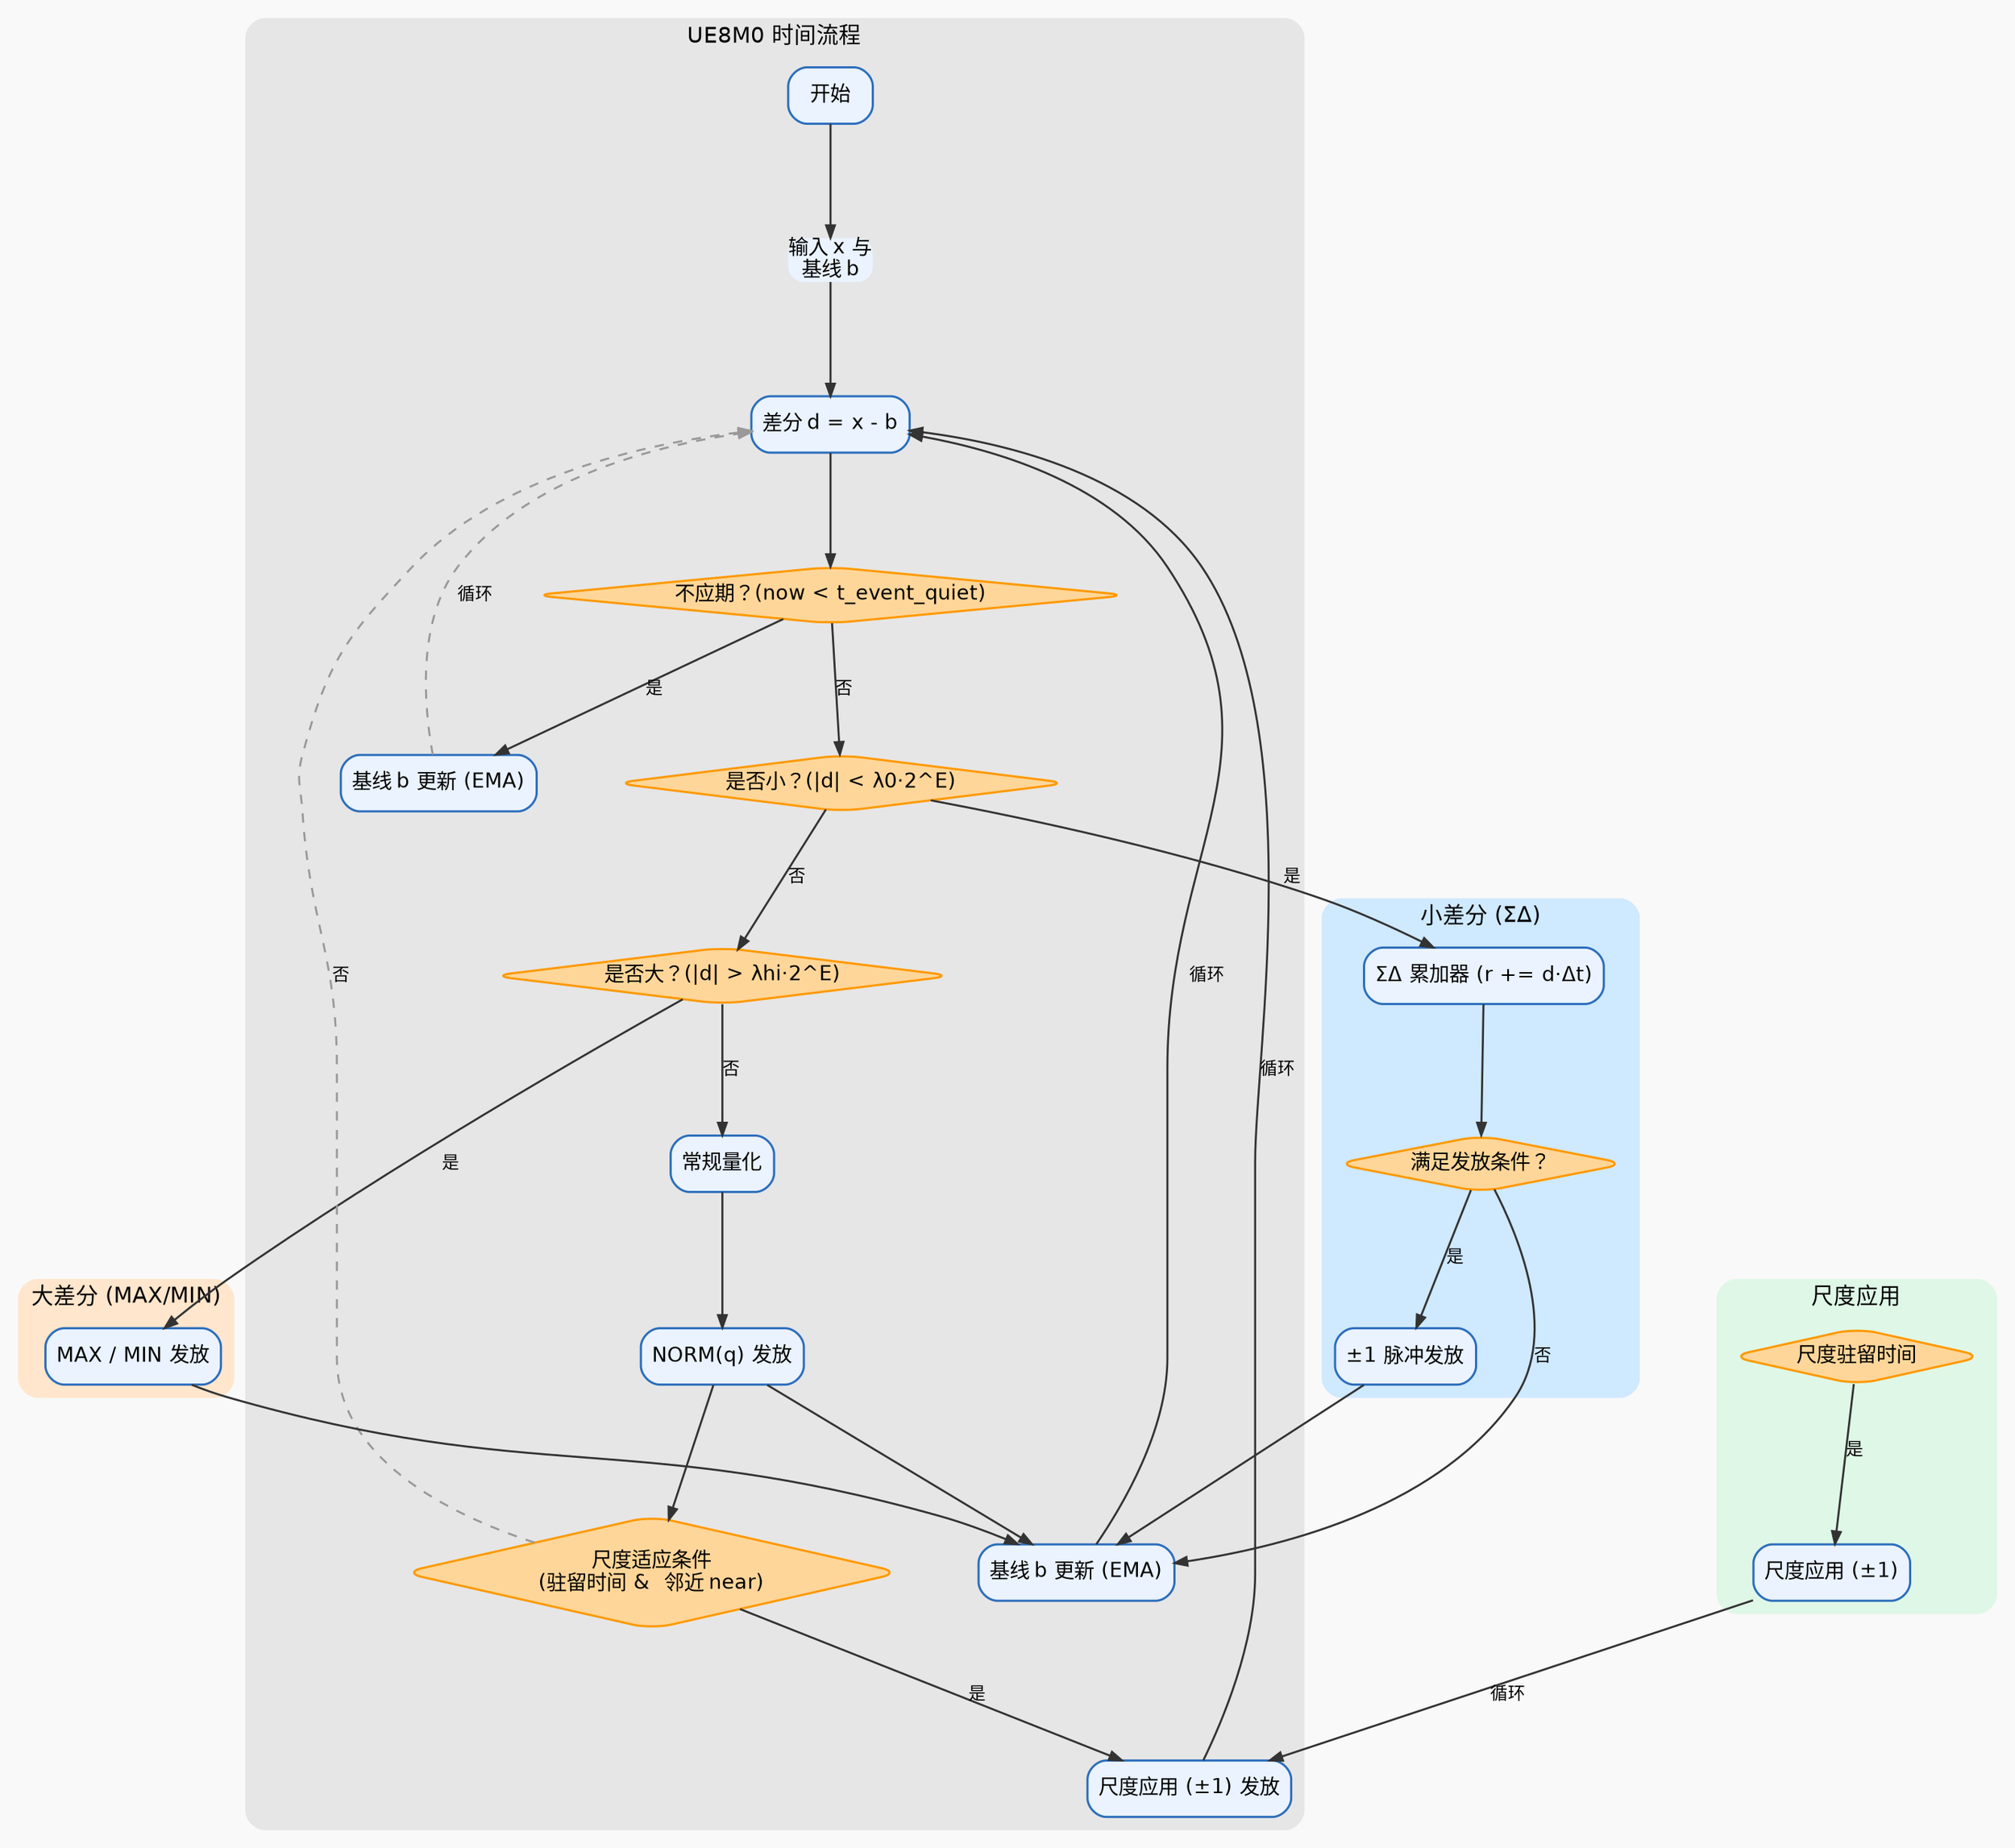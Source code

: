 // File: ue8m0_overview_auto_zh.dot
digraph UE8M0_OVERVIEW_AUTO_ZH {
  graph  [rankdir=TB, bgcolor="#F9F9F9", nodesep=0.7, ranksep=1.0, fontname="Helvetica", overlap=false];
  node   [shape=box, style="rounded,filled", fillcolor="#EAF3FF", color="#2C6EBB",
          penwidth=1.4, fontname="Helvetica", fontsize=13, margin="0.10,0.06"];
  edge   [color="#333333", arrowsize=0.8, penwidth=1.3, fontname="Helvetica", fontsize=11];

  // —— 主流程面板 ——
  subgraph cluster_main {
    label="UE8M0 时间流程"; style="filled,rounded"; color="#E6E6E6"; fontcolor="#444";
    start [label="开始"];
    inb   [label="输入 x 与\n基线 b", shape=plain, fontcolor="#000000"];
    diff  [label="差分 d = x - b"];
    refrQ [label="不应期？(now < t_event_quiet)", shape=diamond, fillcolor="#FFD699", color="#FF9900"];
    bupd  [label="基线 b 更新 (EMA)"];
    smallQ [label="是否小？(|d| < λ0·2^E)", shape=diamond, fillcolor="#FFD699", color="#FF9900"];
    largeQ [label="是否大？(|d| > λhi·2^E)", shape=diamond, fillcolor="#FFD699", color="#FF9900"];
    qnorm [label="常规量化"];
    emitn [label="NORM(q) 发放"];
    bupd2 [label="基线 b 更新 (EMA)"];
    scQ   [label="尺度适应条件\n(驻留时间 &  邻近 near)", shape=diamond, fillcolor="#FFD699", color="#FF9900"];
    scDo  [label="尺度应用 (±1) 发放"];
  }

  // —— 小差分(ΣΔ) 面板 ——
  subgraph cluster_small {
    label="小差分 (ΣΔ)"; style="filled,rounded"; color="#CFE9FF"; fontcolor="#444";
    sigma [label="ΣΔ 累加器 (r += d·Δt)"];
    emitQ [label="满足发放条件？", shape=diamond, fillcolor="#FFD699", color="#FF9900"];
    pulse [label="±1 脉冲发放"];
  }

  // —— 大差分(MAX/MIN) 面板 ——
  subgraph cluster_large {
    label="大差分 (MAX/MIN)"; style="filled,rounded"; color="#FFE6CC"; fontcolor="#444";
    maxmin [label="MAX / MIN 发放"];
  }

  // —— 尺度应用 面板 —…
  subgraph cluster_scale {
    label="尺度应用"; style="filled,rounded"; color="#DFF7E7"; fontcolor="#444";
    dwell [label="尺度驻留时间", shape=diamond, fillcolor="#FFD699", color="#FF9900"];
    adapt [label="尺度应用 (±1)"];
  }

  // —— 主流程连线（让 Graphviz 自选线型/路径） ——
  start -> inb -> diff -> refrQ;
  refrQ -> bupd   [label="是"];
  refrQ -> smallQ [label="否"];

  bupd  -> diff   [label="循环", style=dashed, color="#999999"];

  smallQ -> sigma  [label="是"];
  smallQ -> largeQ [label="否"];

  largeQ -> maxmin [label="是"];
  largeQ -> qnorm  [label="否"];

  qnorm -> emitn -> bupd2;

  // ΣΔ 支路
  sigma -> emitQ;
  emitQ -> pulse  [label="是"];
  emitQ -> bupd2  [label="否"];
  pulse -> bupd2;

  // MAX/MIN 支路
  maxmin -> bupd2;

  // 末端循环与尺度路径
  bupd2 -> diff   [label="循环"];
  emitn -> scQ;
  scQ   -> scDo   [label="是"];
  scDo  -> diff   [label="循环"];
  scQ   -> diff   [label="否", style=dashed, color="#999999"];

  // 可选：驻留→应用（视觉参考）
  dwell -> adapt  [label="是"];
  adapt -> scDo   [label="循环"];
}
